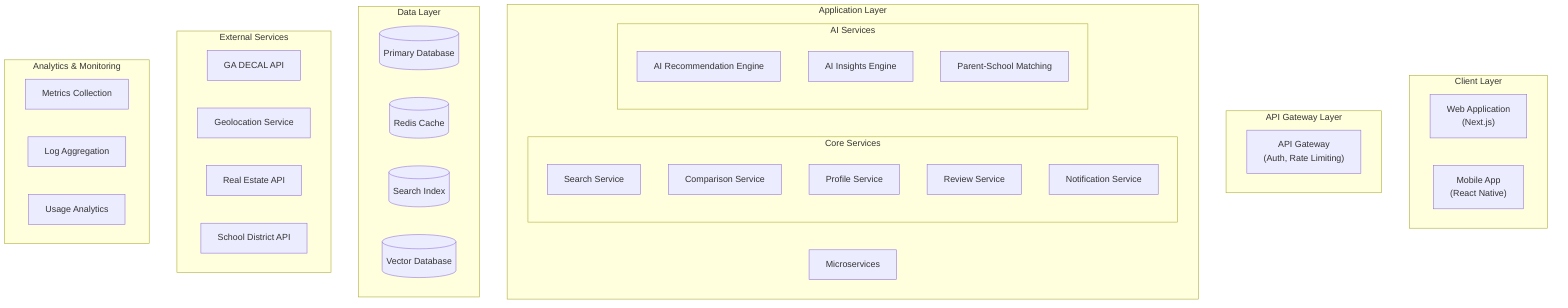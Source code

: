 flowchart TB
    subgraph "Client Layer"
        Web["Web Application\n(Next.js)"]
        Mobile["Mobile App\n(React Native)"]
    end

    subgraph "API Gateway Layer"
        API["API Gateway\n(Auth, Rate Limiting)"]
    end

    subgraph "Application Layer"
        Services["Microservices"]
        subgraph "Core Services"
            Search["Search Service"]
            Compare["Comparison Service"]
            Profile["Profile Service"]
            Review["Review Service"]
            Notify["Notification Service"]
        end
        
        subgraph "AI Services"
            Recommender["AI Recommendation Engine"]
            Insights["AI Insights Engine"]
            Matching["Parent-School Matching"]
        end
    end

    subgraph "Data Layer"
        DB[("Primary Database")]
        Cache[("Redis Cache")]
        Search_DB[("Search Index")]
        Vector_DB[("Vector Database")]
    end

    subgraph "External Services"
        DECAL["GA DECAL API"]
        Maps["Geolocation Service"]
        Housing["Real Estate API"]
        Schools["School District API"]
    end

    subgraph "Analytics & Monitoring"
        Metrics["Metrics Collection"]
        Logs["Log Aggregation"]
        Analytics["Usage Analytics"]
    end